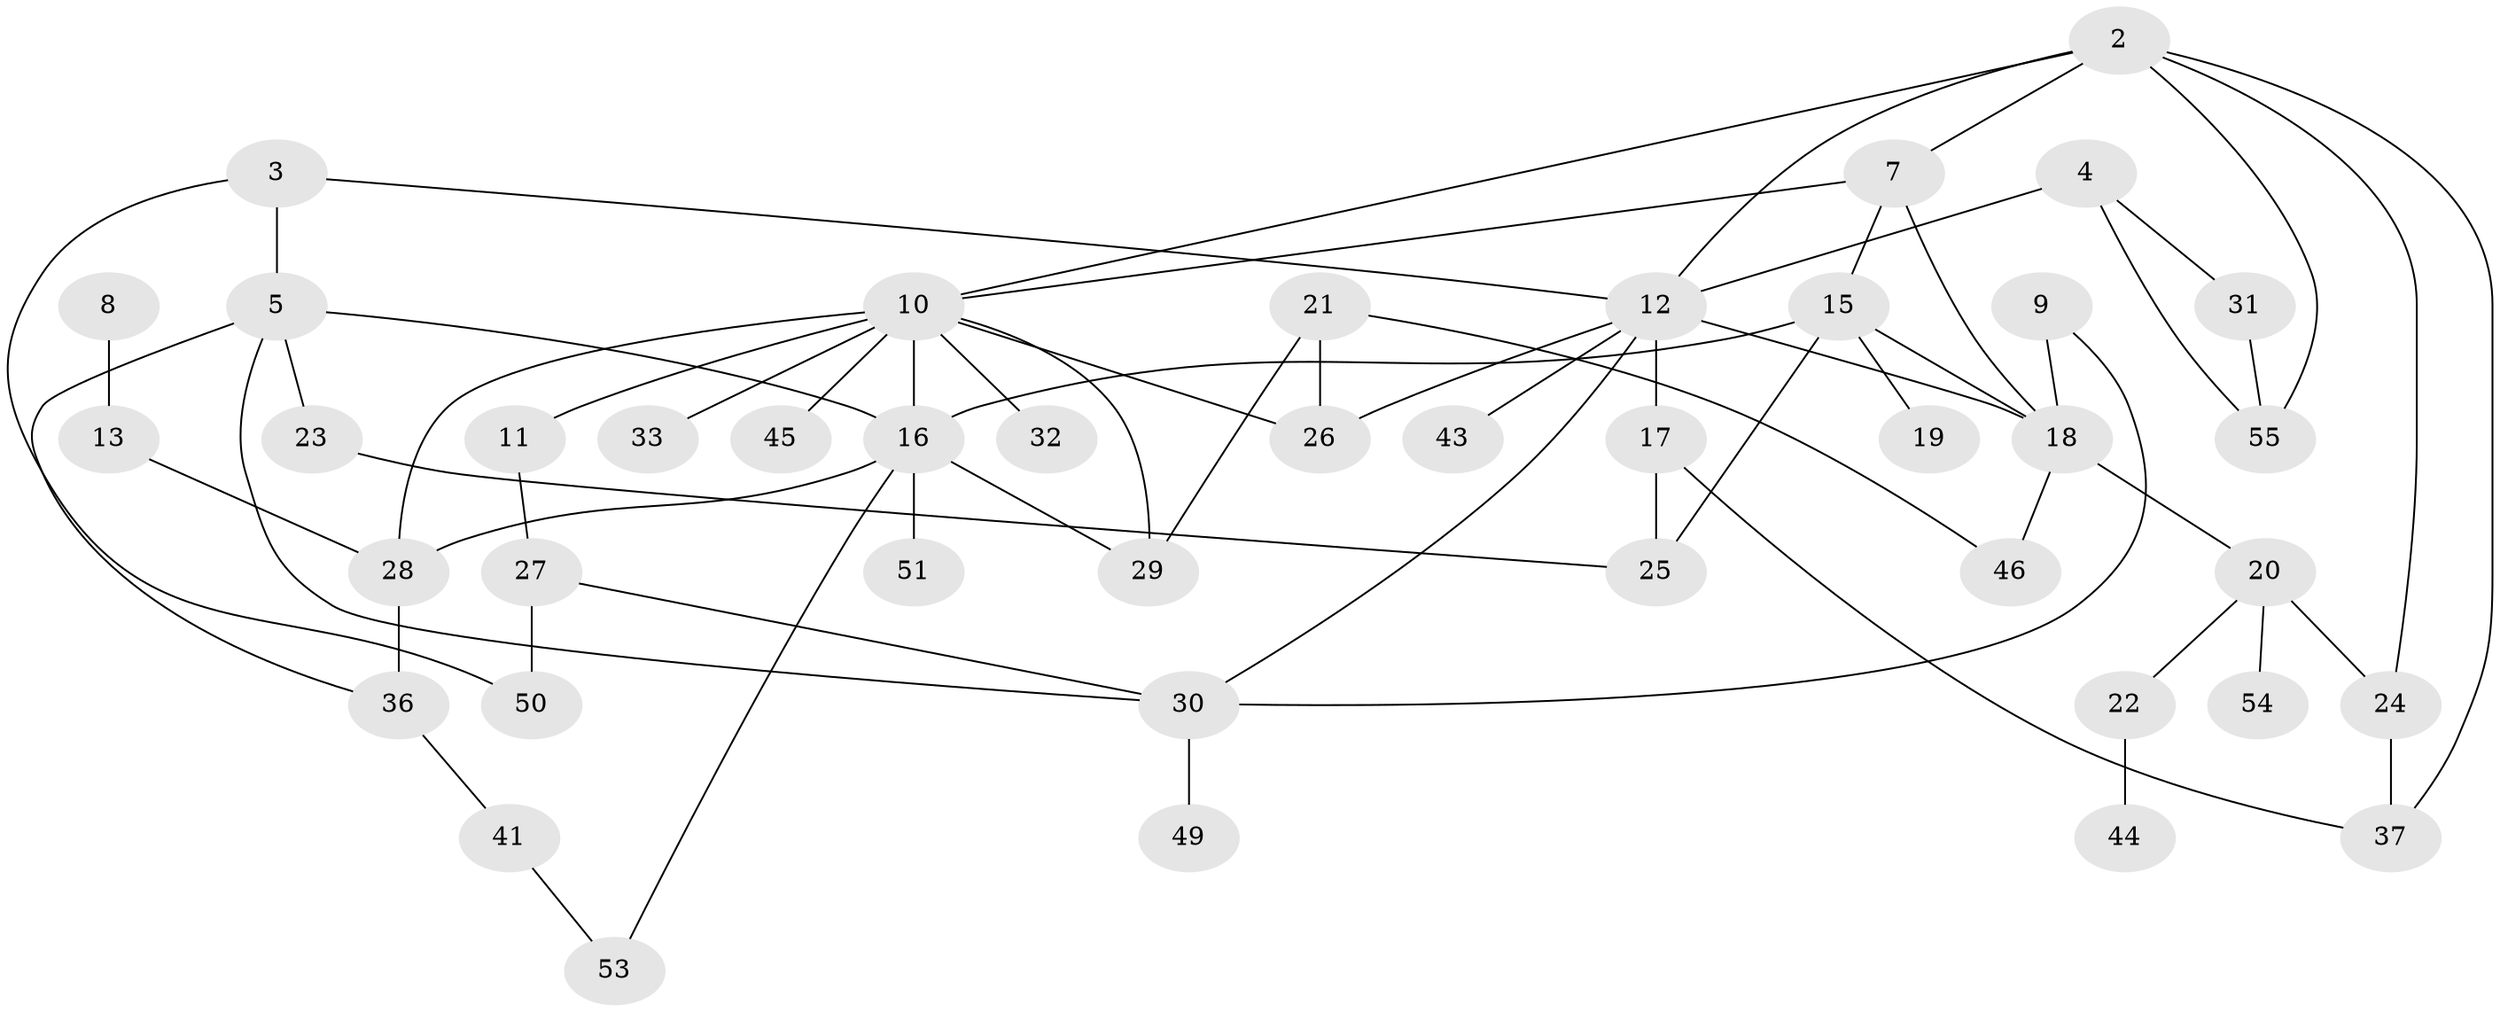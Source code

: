 // original degree distribution, {0: 0.10714285714285714, 3: 0.21428571428571427, 5: 0.05357142857142857, 1: 0.23214285714285715, 2: 0.25892857142857145, 4: 0.125, 6: 0.008928571428571428}
// Generated by graph-tools (version 1.1) at 2025/47/03/04/25 22:47:55]
// undirected, 43 vertices, 65 edges
graph export_dot {
  node [color=gray90,style=filled];
  2;
  3;
  4;
  5;
  7;
  8;
  9;
  10;
  11;
  12;
  13;
  15;
  16;
  17;
  18;
  19;
  20;
  21;
  22;
  23;
  24;
  25;
  26;
  27;
  28;
  29;
  30;
  31;
  32;
  33;
  36;
  37;
  41;
  43;
  44;
  45;
  46;
  49;
  50;
  51;
  53;
  54;
  55;
  2 -- 7 [weight=1.0];
  2 -- 10 [weight=1.0];
  2 -- 12 [weight=1.0];
  2 -- 24 [weight=1.0];
  2 -- 37 [weight=1.0];
  2 -- 55 [weight=1.0];
  3 -- 5 [weight=1.0];
  3 -- 12 [weight=1.0];
  3 -- 50 [weight=1.0];
  4 -- 12 [weight=2.0];
  4 -- 31 [weight=1.0];
  4 -- 55 [weight=1.0];
  5 -- 16 [weight=1.0];
  5 -- 23 [weight=1.0];
  5 -- 30 [weight=1.0];
  5 -- 36 [weight=1.0];
  7 -- 10 [weight=1.0];
  7 -- 15 [weight=1.0];
  7 -- 18 [weight=1.0];
  8 -- 13 [weight=1.0];
  9 -- 18 [weight=1.0];
  9 -- 30 [weight=1.0];
  10 -- 11 [weight=1.0];
  10 -- 16 [weight=1.0];
  10 -- 26 [weight=1.0];
  10 -- 28 [weight=1.0];
  10 -- 29 [weight=1.0];
  10 -- 32 [weight=1.0];
  10 -- 33 [weight=2.0];
  10 -- 45 [weight=1.0];
  11 -- 27 [weight=1.0];
  12 -- 17 [weight=1.0];
  12 -- 18 [weight=1.0];
  12 -- 26 [weight=1.0];
  12 -- 30 [weight=1.0];
  12 -- 43 [weight=1.0];
  13 -- 28 [weight=1.0];
  15 -- 16 [weight=1.0];
  15 -- 18 [weight=1.0];
  15 -- 19 [weight=2.0];
  15 -- 25 [weight=1.0];
  16 -- 28 [weight=1.0];
  16 -- 29 [weight=1.0];
  16 -- 51 [weight=1.0];
  16 -- 53 [weight=1.0];
  17 -- 25 [weight=1.0];
  17 -- 37 [weight=1.0];
  18 -- 20 [weight=1.0];
  18 -- 46 [weight=1.0];
  20 -- 22 [weight=1.0];
  20 -- 24 [weight=1.0];
  20 -- 54 [weight=1.0];
  21 -- 26 [weight=1.0];
  21 -- 29 [weight=1.0];
  21 -- 46 [weight=1.0];
  22 -- 44 [weight=1.0];
  23 -- 25 [weight=1.0];
  24 -- 37 [weight=1.0];
  27 -- 30 [weight=1.0];
  27 -- 50 [weight=1.0];
  28 -- 36 [weight=1.0];
  30 -- 49 [weight=1.0];
  31 -- 55 [weight=1.0];
  36 -- 41 [weight=1.0];
  41 -- 53 [weight=1.0];
}
